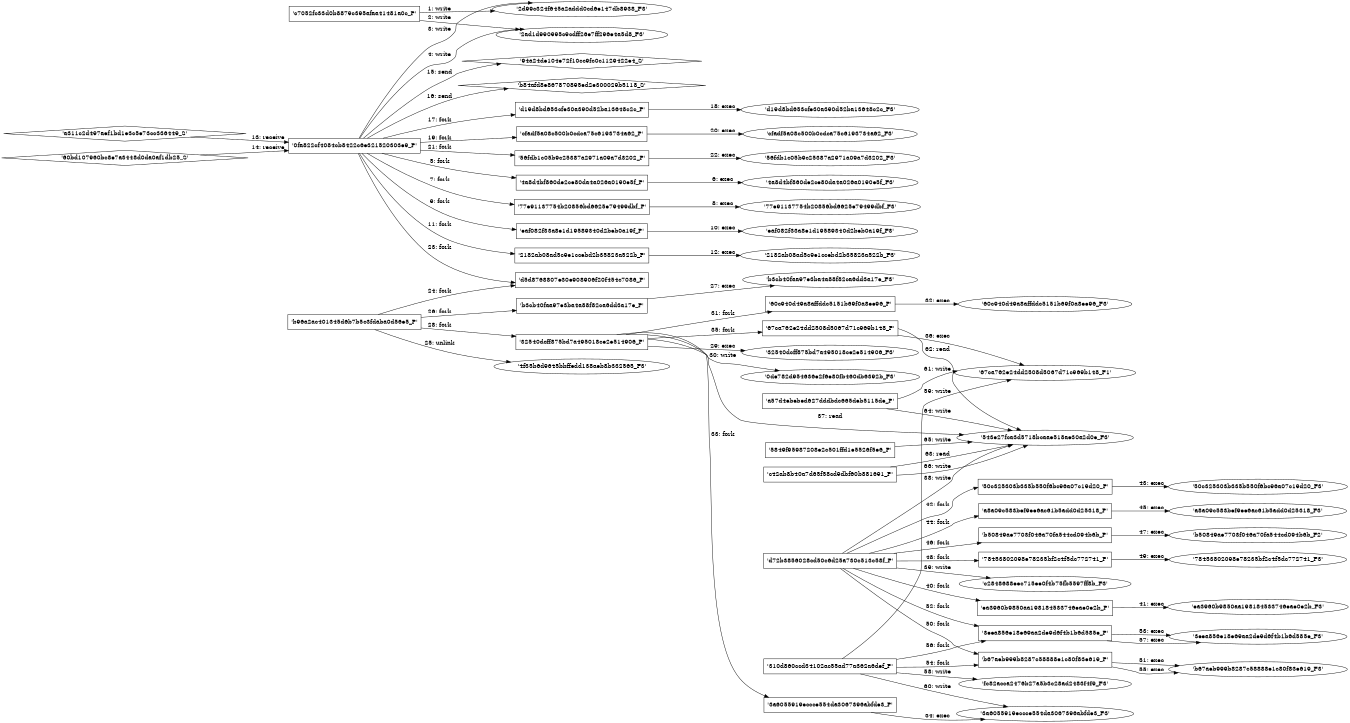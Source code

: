 digraph "D:\Learning\Paper\apt\基于CTI的攻击预警\Dataset\攻击图\ASGfromALLCTI\Threat Roundup for January 29 to February 5.dot" {
rankdir="LR"
size="9"
fixedsize="false"
splines="true"
nodesep=0.3
ranksep=0
fontsize=10
overlap="scalexy"
engine= "neato"
	"'2d99c324f645a2addd0cd6e147db8938_F3'" [node_type=file shape=ellipse]
	"'c7052fc33d0b8879c395afaa41481a0c_P'" [node_type=Process shape=box]
	"'c7052fc33d0b8879c395afaa41481a0c_P'" -> "'2d99c324f645a2addd0cd6e147db8938_F3'" [label="1: write"]
	"'2ad1d990995c9cdff26e7ff296e4a5d8_F3'" [node_type=file shape=ellipse]
	"'c7052fc33d0b8879c395afaa41481a0c_P'" [node_type=Process shape=box]
	"'c7052fc33d0b8879c395afaa41481a0c_P'" -> "'2ad1d990995c9cdff26e7ff296e4a5d8_F3'" [label="2: write"]
	"'2d99c324f645a2addd0cd6e147db8938_F3'" [node_type=file shape=ellipse]
	"'0fa822cf4084cb8422c6e321520303e9_P'" [node_type=Process shape=box]
	"'0fa822cf4084cb8422c6e321520303e9_P'" -> "'2d99c324f645a2addd0cd6e147db8938_F3'" [label="3: write"]
	"'2ad1d990995c9cdff26e7ff296e4a5d8_F3'" [node_type=file shape=ellipse]
	"'0fa822cf4084cb8422c6e321520303e9_P'" [node_type=Process shape=box]
	"'0fa822cf4084cb8422c6e321520303e9_P'" -> "'2ad1d990995c9cdff26e7ff296e4a5d8_F3'" [label="4: write"]
	"'0fa822cf4084cb8422c6e321520303e9_P'" [node_type=Process shape=box]
	"'4a8d4bf860de2ce80da4a026a0190e5f_P'" [node_type=Process shape=box]
	"'0fa822cf4084cb8422c6e321520303e9_P'" -> "'4a8d4bf860de2ce80da4a026a0190e5f_P'" [label="5: fork"]
	"'4a8d4bf860de2ce80da4a026a0190e5f_P'" [node_type=Process shape=box]
	"'4a8d4bf860de2ce80da4a026a0190e5f_F3'" [node_type=File shape=ellipse]
	"'4a8d4bf860de2ce80da4a026a0190e5f_P'" -> "'4a8d4bf860de2ce80da4a026a0190e5f_F3'" [label="6: exec"]
	"'0fa822cf4084cb8422c6e321520303e9_P'" [node_type=Process shape=box]
	"'77e91137754b20856bd6625e79499dbf_P'" [node_type=Process shape=box]
	"'0fa822cf4084cb8422c6e321520303e9_P'" -> "'77e91137754b20856bd6625e79499dbf_P'" [label="7: fork"]
	"'77e91137754b20856bd6625e79499dbf_P'" [node_type=Process shape=box]
	"'77e91137754b20856bd6625e79499dbf_F3'" [node_type=File shape=ellipse]
	"'77e91137754b20856bd6625e79499dbf_P'" -> "'77e91137754b20856bd6625e79499dbf_F3'" [label="8: exec"]
	"'0fa822cf4084cb8422c6e321520303e9_P'" [node_type=Process shape=box]
	"'eaf082f33a8e1d19589340d2beb0a19f_P'" [node_type=Process shape=box]
	"'0fa822cf4084cb8422c6e321520303e9_P'" -> "'eaf082f33a8e1d19589340d2beb0a19f_P'" [label="9: fork"]
	"'eaf082f33a8e1d19589340d2beb0a19f_P'" [node_type=Process shape=box]
	"'eaf082f33a8e1d19589340d2beb0a19f_F3'" [node_type=File shape=ellipse]
	"'eaf082f33a8e1d19589340d2beb0a19f_P'" -> "'eaf082f33a8e1d19589340d2beb0a19f_F3'" [label="10: exec"]
	"'0fa822cf4084cb8422c6e321520303e9_P'" [node_type=Process shape=box]
	"'2182ab08ad5c9e1ccebd2b35823a522b_P'" [node_type=Process shape=box]
	"'0fa822cf4084cb8422c6e321520303e9_P'" -> "'2182ab08ad5c9e1ccebd2b35823a522b_P'" [label="11: fork"]
	"'2182ab08ad5c9e1ccebd2b35823a522b_P'" [node_type=Process shape=box]
	"'2182ab08ad5c9e1ccebd2b35823a522b_F3'" [node_type=File shape=ellipse]
	"'2182ab08ad5c9e1ccebd2b35823a522b_P'" -> "'2182ab08ad5c9e1ccebd2b35823a522b_F3'" [label="12: exec"]
	"'0fa822cf4084cb8422c6e321520303e9_P'" [node_type=Process shape=box]
	"'a311c2d497aef1bd1e3c5e73cc336449_S'" [node_type=Socket shape=diamond]
	"'a311c2d497aef1bd1e3c5e73cc336449_S'" -> "'0fa822cf4084cb8422c6e321520303e9_P'" [label="13: receive"]
	"'0fa822cf4084cb8422c6e321520303e9_P'" [node_type=Process shape=box]
	"'60bd107960bc8e7a3448d0da0af1db25_S'" [node_type=Socket shape=diamond]
	"'60bd107960bc8e7a3448d0da0af1db25_S'" -> "'0fa822cf4084cb8422c6e321520303e9_P'" [label="14: receive"]
	"'94a24de104e72f10cc9fc0c1129422e4_S'" [node_type=Socket shape=diamond]
	"'0fa822cf4084cb8422c6e321520303e9_P'" [node_type=Process shape=box]
	"'0fa822cf4084cb8422c6e321520303e9_P'" -> "'94a24de104e72f10cc9fc0c1129422e4_S'" [label="15: send"]
	"'b84afd8e867870895ed2e300029b5118_S'" [node_type=Socket shape=diamond]
	"'0fa822cf4084cb8422c6e321520303e9_P'" [node_type=Process shape=box]
	"'0fa822cf4084cb8422c6e321520303e9_P'" -> "'b84afd8e867870895ed2e300029b5118_S'" [label="16: send"]
	"'0fa822cf4084cb8422c6e321520303e9_P'" [node_type=Process shape=box]
	"'d19d8bd653cfe30a390d52ba13648c2c_P'" [node_type=Process shape=box]
	"'0fa822cf4084cb8422c6e321520303e9_P'" -> "'d19d8bd653cfe30a390d52ba13648c2c_P'" [label="17: fork"]
	"'d19d8bd653cfe30a390d52ba13648c2c_P'" [node_type=Process shape=box]
	"'d19d8bd653cfe30a390d52ba13648c2c_F3'" [node_type=File shape=ellipse]
	"'d19d8bd653cfe30a390d52ba13648c2c_P'" -> "'d19d8bd653cfe30a390d52ba13648c2c_F3'" [label="18: exec"]
	"'0fa822cf4084cb8422c6e321520303e9_P'" [node_type=Process shape=box]
	"'cfadf5a08c500b0cdca75c6193734a62_P'" [node_type=Process shape=box]
	"'0fa822cf4084cb8422c6e321520303e9_P'" -> "'cfadf5a08c500b0cdca75c6193734a62_P'" [label="19: fork"]
	"'cfadf5a08c500b0cdca75c6193734a62_P'" [node_type=Process shape=box]
	"'cfadf5a08c500b0cdca75c6193734a62_F3'" [node_type=File shape=ellipse]
	"'cfadf5a08c500b0cdca75c6193734a62_P'" -> "'cfadf5a08c500b0cdca75c6193734a62_F3'" [label="20: exec"]
	"'0fa822cf4084cb8422c6e321520303e9_P'" [node_type=Process shape=box]
	"'56fdb1c05b9c25387a2971a09a7d3202_P'" [node_type=Process shape=box]
	"'0fa822cf4084cb8422c6e321520303e9_P'" -> "'56fdb1c05b9c25387a2971a09a7d3202_P'" [label="21: fork"]
	"'56fdb1c05b9c25387a2971a09a7d3202_P'" [node_type=Process shape=box]
	"'56fdb1c05b9c25387a2971a09a7d3202_F3'" [node_type=File shape=ellipse]
	"'56fdb1c05b9c25387a2971a09a7d3202_P'" -> "'56fdb1c05b9c25387a2971a09a7d3202_F3'" [label="22: exec"]
	"'0fa822cf4084cb8422c6e321520303e9_P'" [node_type=Process shape=box]
	"'d5d8768807e30e908906f20f454c7086_P'" [node_type=Process shape=box]
	"'0fa822cf4084cb8422c6e321520303e9_P'" -> "'d5d8768807e30e908906f20f454c7086_P'" [label="23: fork"]
	"'b96a2ac401345d6b7b5c3fdaba0d56e5_P'" [node_type=Process shape=box]
	"'d5d8768807e30e908906f20f454c7086_P'" [node_type=Process shape=box]
	"'b96a2ac401345d6b7b5c3fdaba0d56e5_P'" -> "'d5d8768807e30e908906f20f454c7086_P'" [label="24: fork"]
	"'4f35b6d9645bbffedd138aeb8b332565_F3'" [node_type=file shape=ellipse]
	"'b96a2ac401345d6b7b5c3fdaba0d56e5_P'" [node_type=Process shape=box]
	"'b96a2ac401345d6b7b5c3fdaba0d56e5_P'" -> "'4f35b6d9645bbffedd138aeb8b332565_F3'" [label="25: unlink"]
	"'b96a2ac401345d6b7b5c3fdaba0d56e5_P'" [node_type=Process shape=box]
	"'b3cb40faa97e3ba4a88f82ca6dd3a17e_P'" [node_type=Process shape=box]
	"'b96a2ac401345d6b7b5c3fdaba0d56e5_P'" -> "'b3cb40faa97e3ba4a88f82ca6dd3a17e_P'" [label="26: fork"]
	"'b3cb40faa97e3ba4a88f82ca6dd3a17e_P'" [node_type=Process shape=box]
	"'b3cb40faa97e3ba4a88f82ca6dd3a17e_F3'" [node_type=File shape=ellipse]
	"'b3cb40faa97e3ba4a88f82ca6dd3a17e_P'" -> "'b3cb40faa97e3ba4a88f82ca6dd3a17e_F3'" [label="27: exec"]
	"'b96a2ac401345d6b7b5c3fdaba0d56e5_P'" [node_type=Process shape=box]
	"'32540dcff875bd7a495018ce2e514906_P'" [node_type=Process shape=box]
	"'b96a2ac401345d6b7b5c3fdaba0d56e5_P'" -> "'32540dcff875bd7a495018ce2e514906_P'" [label="28: fork"]
	"'32540dcff875bd7a495018ce2e514906_P'" [node_type=Process shape=box]
	"'32540dcff875bd7a495018ce2e514906_F3'" [node_type=File shape=ellipse]
	"'32540dcff875bd7a495018ce2e514906_P'" -> "'32540dcff875bd7a495018ce2e514906_F3'" [label="29: exec"]
	"'0de782d954636e2f6e80fb460db6392b_F3'" [node_type=file shape=ellipse]
	"'32540dcff875bd7a495018ce2e514906_P'" [node_type=Process shape=box]
	"'32540dcff875bd7a495018ce2e514906_P'" -> "'0de782d954636e2f6e80fb460db6392b_F3'" [label="30: write"]
	"'32540dcff875bd7a495018ce2e514906_P'" [node_type=Process shape=box]
	"'60c940d49a8affddc5151b69f0a8ee96_P'" [node_type=Process shape=box]
	"'32540dcff875bd7a495018ce2e514906_P'" -> "'60c940d49a8affddc5151b69f0a8ee96_P'" [label="31: fork"]
	"'60c940d49a8affddc5151b69f0a8ee96_P'" [node_type=Process shape=box]
	"'60c940d49a8affddc5151b69f0a8ee96_F3'" [node_type=File shape=ellipse]
	"'60c940d49a8affddc5151b69f0a8ee96_P'" -> "'60c940d49a8affddc5151b69f0a8ee96_F3'" [label="32: exec"]
	"'32540dcff875bd7a495018ce2e514906_P'" [node_type=Process shape=box]
	"'3a6055919eccce554da3067396abfde3_P'" [node_type=Process shape=box]
	"'32540dcff875bd7a495018ce2e514906_P'" -> "'3a6055919eccce554da3067396abfde3_P'" [label="33: fork"]
	"'3a6055919eccce554da3067396abfde3_P'" [node_type=Process shape=box]
	"'3a6055919eccce554da3067396abfde3_F3'" [node_type=File shape=ellipse]
	"'3a6055919eccce554da3067396abfde3_P'" -> "'3a6055919eccce554da3067396abfde3_F3'" [label="34: exec"]
	"'32540dcff875bd7a495018ce2e514906_P'" [node_type=Process shape=box]
	"'67ca762e24dd2508d5067d71c969b148_P'" [node_type=Process shape=box]
	"'32540dcff875bd7a495018ce2e514906_P'" -> "'67ca762e24dd2508d5067d71c969b148_P'" [label="35: fork"]
	"'67ca762e24dd2508d5067d71c969b148_P'" [node_type=Process shape=box]
	"'67ca762e24dd2508d5067d71c969b148_F1'" [node_type=File shape=ellipse]
	"'67ca762e24dd2508d5067d71c969b148_P'" -> "'67ca762e24dd2508d5067d71c969b148_F1'" [label="36: exec"]
	"'543e27fca3d5718bcaae518ae30a2d0e_F3'" [node_type=file shape=ellipse]
	"'32540dcff875bd7a495018ce2e514906_P'" [node_type=Process shape=box]
	"'32540dcff875bd7a495018ce2e514906_P'" -> "'543e27fca3d5718bcaae518ae30a2d0e_F3'" [label="37: read"]
	"'543e27fca3d5718bcaae518ae30a2d0e_F3'" [node_type=file shape=ellipse]
	"'d72b3856028cd50c6d25a730c513c58f_P'" [node_type=Process shape=box]
	"'d72b3856028cd50c6d25a730c513c58f_P'" -> "'543e27fca3d5718bcaae518ae30a2d0e_F3'" [label="38: write"]
	"'c2848688eec715ee0f4b75fb5597ff8b_F3'" [node_type=file shape=ellipse]
	"'d72b3856028cd50c6d25a730c513c58f_P'" [node_type=Process shape=box]
	"'d72b3856028cd50c6d25a730c513c58f_P'" -> "'c2848688eec715ee0f4b75fb5597ff8b_F3'" [label="39: write"]
	"'d72b3856028cd50c6d25a730c513c58f_P'" [node_type=Process shape=box]
	"'ea3960b9850aa198184533746eae0e2b_P'" [node_type=Process shape=box]
	"'d72b3856028cd50c6d25a730c513c58f_P'" -> "'ea3960b9850aa198184533746eae0e2b_P'" [label="40: fork"]
	"'ea3960b9850aa198184533746eae0e2b_P'" [node_type=Process shape=box]
	"'ea3960b9850aa198184533746eae0e2b_F3'" [node_type=File shape=ellipse]
	"'ea3960b9850aa198184533746eae0e2b_P'" -> "'ea3960b9850aa198184533746eae0e2b_F3'" [label="41: exec"]
	"'d72b3856028cd50c6d25a730c513c58f_P'" [node_type=Process shape=box]
	"'50c325303b335b550f6bc96a07c19d20_P'" [node_type=Process shape=box]
	"'d72b3856028cd50c6d25a730c513c58f_P'" -> "'50c325303b335b550f6bc96a07c19d20_P'" [label="42: fork"]
	"'50c325303b335b550f6bc96a07c19d20_P'" [node_type=Process shape=box]
	"'50c325303b335b550f6bc96a07c19d20_F3'" [node_type=File shape=ellipse]
	"'50c325303b335b550f6bc96a07c19d20_P'" -> "'50c325303b335b550f6bc96a07c19d20_F3'" [label="43: exec"]
	"'d72b3856028cd50c6d25a730c513c58f_P'" [node_type=Process shape=box]
	"'a8a09c583bef9ee6ac61b5add0d25318_P'" [node_type=Process shape=box]
	"'d72b3856028cd50c6d25a730c513c58f_P'" -> "'a8a09c583bef9ee6ac61b5add0d25318_P'" [label="44: fork"]
	"'a8a09c583bef9ee6ac61b5add0d25318_P'" [node_type=Process shape=box]
	"'a8a09c583bef9ee6ac61b5add0d25318_F3'" [node_type=File shape=ellipse]
	"'a8a09c583bef9ee6ac61b5add0d25318_P'" -> "'a8a09c583bef9ee6ac61b5add0d25318_F3'" [label="45: exec"]
	"'d72b3856028cd50c6d25a730c513c58f_P'" [node_type=Process shape=box]
	"'b50849ae7703f046a70fa544cd094b6b_P'" [node_type=Process shape=box]
	"'d72b3856028cd50c6d25a730c513c58f_P'" -> "'b50849ae7703f046a70fa544cd094b6b_P'" [label="46: fork"]
	"'b50849ae7703f046a70fa544cd094b6b_P'" [node_type=Process shape=box]
	"'b50849ae7703f046a70fa544cd094b6b_F2'" [node_type=File shape=ellipse]
	"'b50849ae7703f046a70fa544cd094b6b_P'" -> "'b50849ae7703f046a70fa544cd094b6b_F2'" [label="47: exec"]
	"'d72b3856028cd50c6d25a730c513c58f_P'" [node_type=Process shape=box]
	"'78453802098e78235bf2c4f5dc772741_P'" [node_type=Process shape=box]
	"'d72b3856028cd50c6d25a730c513c58f_P'" -> "'78453802098e78235bf2c4f5dc772741_P'" [label="48: fork"]
	"'78453802098e78235bf2c4f5dc772741_P'" [node_type=Process shape=box]
	"'78453802098e78235bf2c4f5dc772741_F3'" [node_type=File shape=ellipse]
	"'78453802098e78235bf2c4f5dc772741_P'" -> "'78453802098e78235bf2c4f5dc772741_F3'" [label="49: exec"]
	"'d72b3856028cd50c6d25a730c513c58f_P'" [node_type=Process shape=box]
	"'b67aeb999b8287c58888e1c80f83e619_P'" [node_type=Process shape=box]
	"'d72b3856028cd50c6d25a730c513c58f_P'" -> "'b67aeb999b8287c58888e1c80f83e619_P'" [label="50: fork"]
	"'b67aeb999b8287c58888e1c80f83e619_P'" [node_type=Process shape=box]
	"'b67aeb999b8287c58888e1c80f83e619_F3'" [node_type=File shape=ellipse]
	"'b67aeb999b8287c58888e1c80f83e619_P'" -> "'b67aeb999b8287c58888e1c80f83e619_F3'" [label="51: exec"]
	"'d72b3856028cd50c6d25a730c513c58f_P'" [node_type=Process shape=box]
	"'3eea856e18e69aa2de9d6f4b1b6d585e_P'" [node_type=Process shape=box]
	"'d72b3856028cd50c6d25a730c513c58f_P'" -> "'3eea856e18e69aa2de9d6f4b1b6d585e_P'" [label="52: fork"]
	"'3eea856e18e69aa2de9d6f4b1b6d585e_P'" [node_type=Process shape=box]
	"'3eea856e18e69aa2de9d6f4b1b6d585e_F3'" [node_type=File shape=ellipse]
	"'3eea856e18e69aa2de9d6f4b1b6d585e_P'" -> "'3eea856e18e69aa2de9d6f4b1b6d585e_F3'" [label="53: exec"]
	"'310d860ccd34102ac55ad77a362a6def_P'" [node_type=Process shape=box]
	"'b67aeb999b8287c58888e1c80f83e619_P'" [node_type=Process shape=box]
	"'310d860ccd34102ac55ad77a362a6def_P'" -> "'b67aeb999b8287c58888e1c80f83e619_P'" [label="54: fork"]
	"'b67aeb999b8287c58888e1c80f83e619_P'" [node_type=Process shape=box]
	"'b67aeb999b8287c58888e1c80f83e619_F3'" [node_type=File shape=ellipse]
	"'b67aeb999b8287c58888e1c80f83e619_P'" -> "'b67aeb999b8287c58888e1c80f83e619_F3'" [label="55: exec"]
	"'310d860ccd34102ac55ad77a362a6def_P'" [node_type=Process shape=box]
	"'3eea856e18e69aa2de9d6f4b1b6d585e_P'" [node_type=Process shape=box]
	"'310d860ccd34102ac55ad77a362a6def_P'" -> "'3eea856e18e69aa2de9d6f4b1b6d585e_P'" [label="56: fork"]
	"'3eea856e18e69aa2de9d6f4b1b6d585e_P'" [node_type=Process shape=box]
	"'3eea856e18e69aa2de9d6f4b1b6d585e_F3'" [node_type=File shape=ellipse]
	"'3eea856e18e69aa2de9d6f4b1b6d585e_P'" -> "'3eea856e18e69aa2de9d6f4b1b6d585e_F3'" [label="57: exec"]
	"'fc82acca2476b27a5b3c28ad2483f4f9_F3'" [node_type=file shape=ellipse]
	"'310d860ccd34102ac55ad77a362a6def_P'" [node_type=Process shape=box]
	"'310d860ccd34102ac55ad77a362a6def_P'" -> "'fc82acca2476b27a5b3c28ad2483f4f9_F3'" [label="58: write"]
	"'67ca762e24dd2508d5067d71c969b148_F1'" [node_type=file shape=ellipse]
	"'310d860ccd34102ac55ad77a362a6def_P'" [node_type=Process shape=box]
	"'310d860ccd34102ac55ad77a362a6def_P'" -> "'67ca762e24dd2508d5067d71c969b148_F1'" [label="59: write"]
	"'3a6055919eccce554da3067396abfde3_F3'" [node_type=file shape=ellipse]
	"'310d860ccd34102ac55ad77a362a6def_P'" [node_type=Process shape=box]
	"'310d860ccd34102ac55ad77a362a6def_P'" -> "'3a6055919eccce554da3067396abfde3_F3'" [label="60: write"]
	"'67ca762e24dd2508d5067d71c969b148_F1'" [node_type=file shape=ellipse]
	"'a57d4ebebed627dddbdc665deb5115de_P'" [node_type=Process shape=box]
	"'a57d4ebebed627dddbdc665deb5115de_P'" -> "'67ca762e24dd2508d5067d71c969b148_F1'" [label="61: write"]
	"'543e27fca3d5718bcaae518ae30a2d0e_F3'" [node_type=file shape=ellipse]
	"'67ca762e24dd2508d5067d71c969b148_P'" [node_type=Process shape=box]
	"'67ca762e24dd2508d5067d71c969b148_P'" -> "'543e27fca3d5718bcaae518ae30a2d0e_F3'" [label="62: read"]
	"'543e27fca3d5718bcaae518ae30a2d0e_F3'" [node_type=file shape=ellipse]
	"'c42ab8b40a7d65f58cd9dbf60b881691_P'" [node_type=Process shape=box]
	"'c42ab8b40a7d65f58cd9dbf60b881691_P'" -> "'543e27fca3d5718bcaae518ae30a2d0e_F3'" [label="63: read"]
	"'543e27fca3d5718bcaae518ae30a2d0e_F3'" [node_type=file shape=ellipse]
	"'a57d4ebebed627dddbdc665deb5115de_P'" [node_type=Process shape=box]
	"'a57d4ebebed627dddbdc665deb5115de_P'" -> "'543e27fca3d5718bcaae518ae30a2d0e_F3'" [label="64: write"]
	"'543e27fca3d5718bcaae518ae30a2d0e_F3'" [node_type=file shape=ellipse]
	"'5849f95987208e2c501ffd1e5526f5e6_P'" [node_type=Process shape=box]
	"'5849f95987208e2c501ffd1e5526f5e6_P'" -> "'543e27fca3d5718bcaae518ae30a2d0e_F3'" [label="65: write"]
	"'543e27fca3d5718bcaae518ae30a2d0e_F3'" [node_type=file shape=ellipse]
	"'c42ab8b40a7d65f58cd9dbf60b881691_P'" [node_type=Process shape=box]
	"'c42ab8b40a7d65f58cd9dbf60b881691_P'" -> "'543e27fca3d5718bcaae518ae30a2d0e_F3'" [label="66: write"]
}
